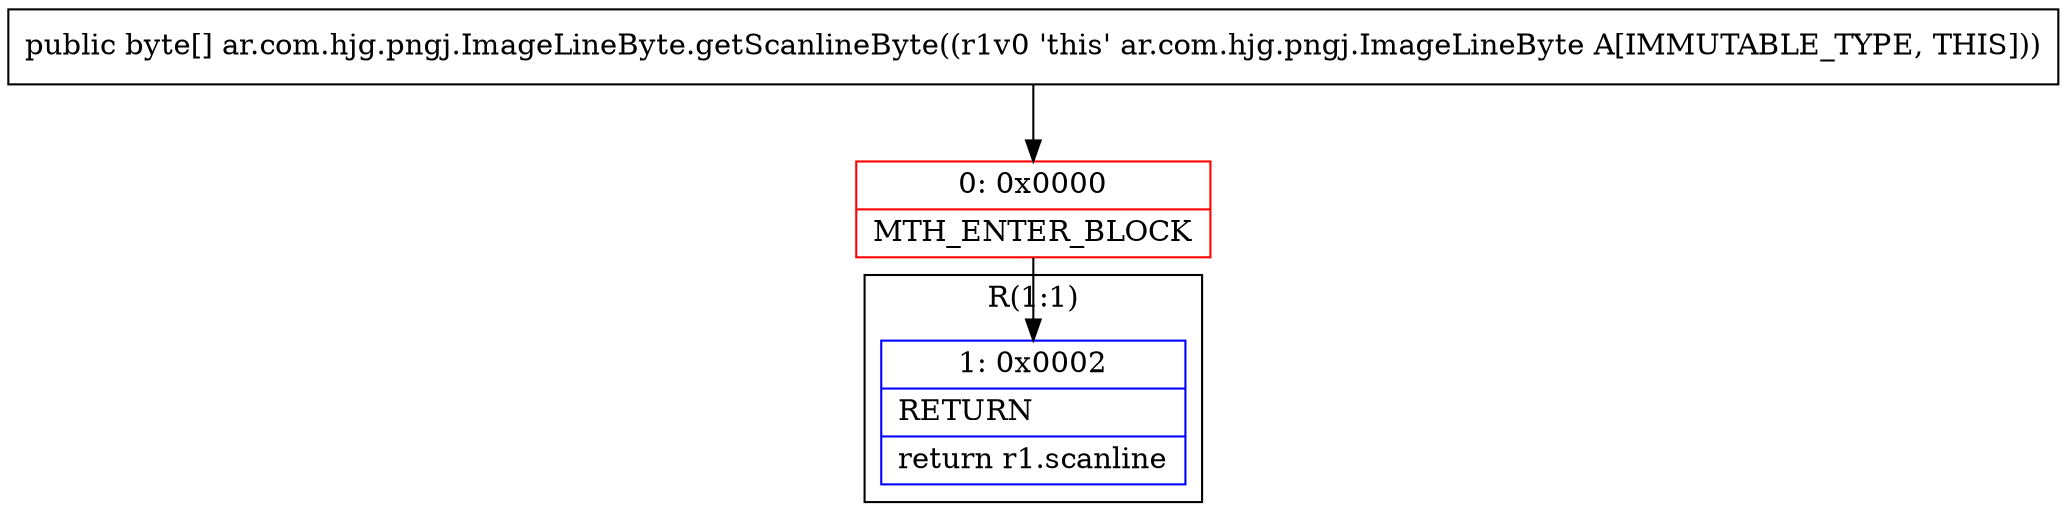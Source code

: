 digraph "CFG forar.com.hjg.pngj.ImageLineByte.getScanlineByte()[B" {
subgraph cluster_Region_1406489184 {
label = "R(1:1)";
node [shape=record,color=blue];
Node_1 [shape=record,label="{1\:\ 0x0002|RETURN\l|return r1.scanline\l}"];
}
Node_0 [shape=record,color=red,label="{0\:\ 0x0000|MTH_ENTER_BLOCK\l}"];
MethodNode[shape=record,label="{public byte[] ar.com.hjg.pngj.ImageLineByte.getScanlineByte((r1v0 'this' ar.com.hjg.pngj.ImageLineByte A[IMMUTABLE_TYPE, THIS])) }"];
MethodNode -> Node_0;
Node_0 -> Node_1;
}

